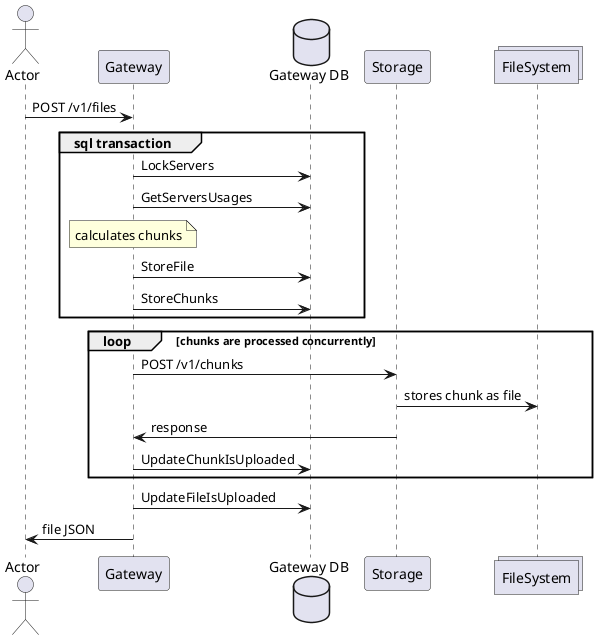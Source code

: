 POST /v1/file
@startuml

actor       Actor           as user
participant Gateway         as gw
database    "Gateway DB"    as gw_db
participant Storage         as st
collections  FileSystem      as fs

user -> gw : POST /v1/files
group sql transaction
    gw -> gw_db : LockServers
    gw -> gw_db : GetServersUsages
    note over gw: calculates chunks
    gw -> gw_db : StoreFile
    gw -> gw_db : StoreChunks
end

loop chunks are processed concurrently
    gw -> st : POST /v1/chunks
    st -> fs : stores chunk as file
    st -> gw : response
    gw -> gw_db : UpdateChunkIsUploaded
end
gw -> gw_db : UpdateFileIsUploaded
gw -> user : file JSON
@enduml